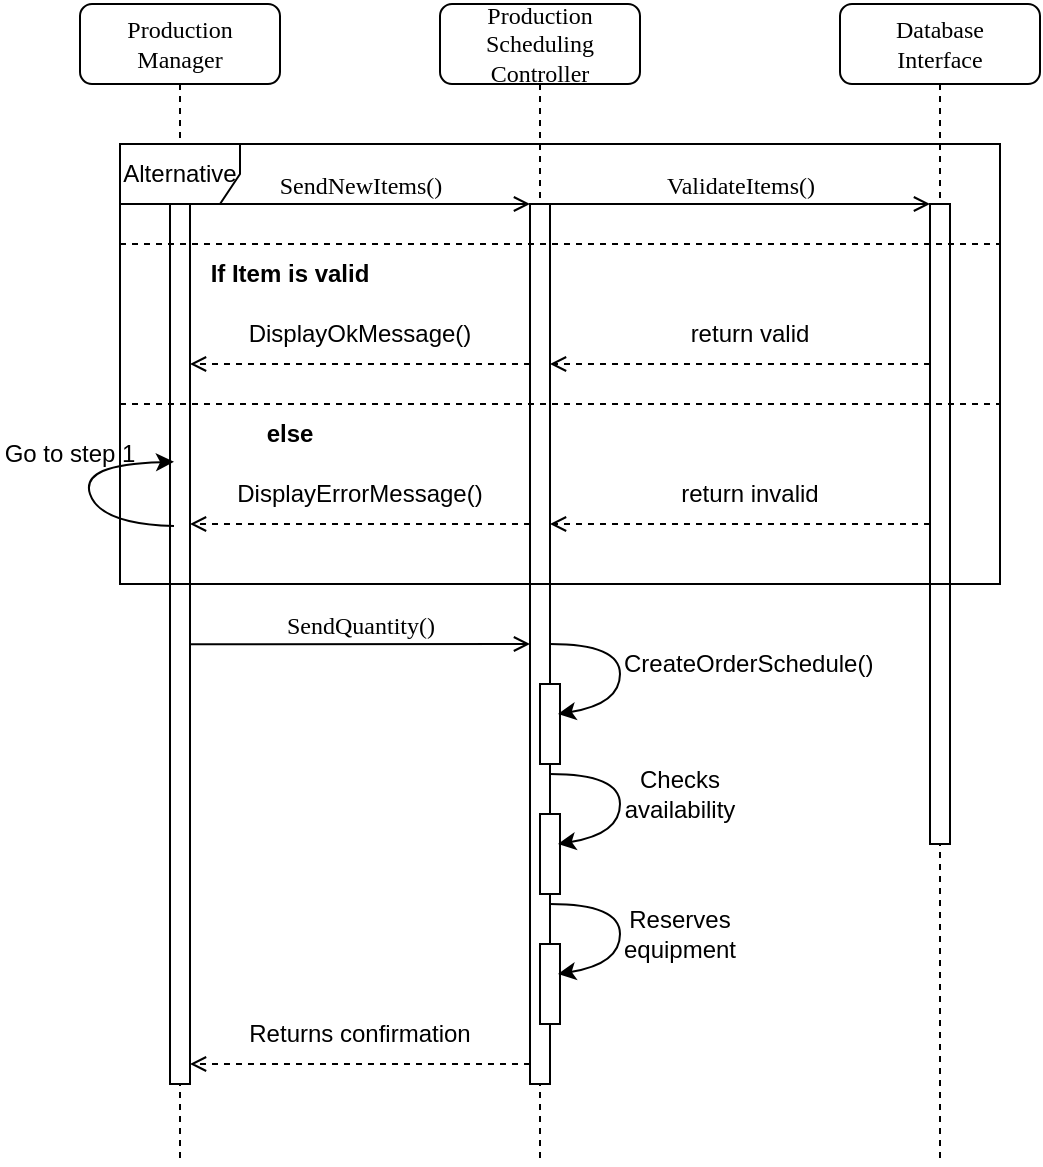 <mxfile version="26.0.11">
  <diagram name="Page-1" id="13e1069c-82ec-6db2-03f1-153e76fe0fe0">
    <mxGraphModel dx="1392" dy="803" grid="1" gridSize="10" guides="1" tooltips="1" connect="1" arrows="1" fold="1" page="1" pageScale="1" pageWidth="1100" pageHeight="850" background="none" math="0" shadow="0">
      <root>
        <mxCell id="0" />
        <mxCell id="1" parent="0" />
        <mxCell id="3hRmexJPZBGSZew1TgqO-1" value="Production Scheduling&lt;div&gt;Controller&lt;/div&gt;" style="shape=umlLifeline;perimeter=lifelinePerimeter;whiteSpace=wrap;html=1;container=1;collapsible=0;recursiveResize=0;outlineConnect=0;rounded=1;shadow=0;comic=0;labelBackgroundColor=none;strokeWidth=1;fontFamily=Verdana;fontSize=12;align=center;" parent="1" vertex="1">
          <mxGeometry x="280" y="80" width="100" height="580" as="geometry" />
        </mxCell>
        <mxCell id="3hRmexJPZBGSZew1TgqO-2" value="" style="html=1;points=[];perimeter=orthogonalPerimeter;rounded=0;shadow=0;comic=0;labelBackgroundColor=none;strokeWidth=1;fontFamily=Verdana;fontSize=12;align=center;" parent="3hRmexJPZBGSZew1TgqO-1" vertex="1">
          <mxGeometry x="45" y="100" width="10" height="440" as="geometry" />
        </mxCell>
        <mxCell id="3hRmexJPZBGSZew1TgqO-3" value="" style="html=1;points=[];perimeter=orthogonalPerimeter;rounded=0;shadow=0;comic=0;labelBackgroundColor=none;strokeWidth=1;fontFamily=Verdana;fontSize=12;align=center;" parent="3hRmexJPZBGSZew1TgqO-1" vertex="1">
          <mxGeometry x="50" y="340" width="10" height="40" as="geometry" />
        </mxCell>
        <mxCell id="3hRmexJPZBGSZew1TgqO-4" value="&lt;div&gt;Database&lt;/div&gt;&lt;div&gt;Interface&lt;/div&gt;" style="shape=umlLifeline;perimeter=lifelinePerimeter;whiteSpace=wrap;html=1;container=1;collapsible=0;recursiveResize=0;outlineConnect=0;rounded=1;shadow=0;comic=0;labelBackgroundColor=none;strokeWidth=1;fontFamily=Verdana;fontSize=12;align=center;" parent="1" vertex="1">
          <mxGeometry x="480" y="80" width="100" height="580" as="geometry" />
        </mxCell>
        <mxCell id="3hRmexJPZBGSZew1TgqO-5" value="" style="html=1;points=[];perimeter=orthogonalPerimeter;rounded=0;shadow=0;comic=0;labelBackgroundColor=none;strokeWidth=1;fontFamily=Verdana;fontSize=12;align=center;" parent="3hRmexJPZBGSZew1TgqO-4" vertex="1">
          <mxGeometry x="45" y="100" width="10" height="320" as="geometry" />
        </mxCell>
        <mxCell id="3hRmexJPZBGSZew1TgqO-6" value="Production Manager" style="shape=umlLifeline;perimeter=lifelinePerimeter;whiteSpace=wrap;html=1;container=1;collapsible=0;recursiveResize=0;outlineConnect=0;rounded=1;shadow=0;comic=0;labelBackgroundColor=none;strokeWidth=1;fontFamily=Verdana;fontSize=12;align=center;" parent="1" vertex="1">
          <mxGeometry x="100" y="80" width="100" height="580" as="geometry" />
        </mxCell>
        <mxCell id="3hRmexJPZBGSZew1TgqO-7" value="" style="html=1;points=[];perimeter=orthogonalPerimeter;rounded=0;shadow=0;comic=0;labelBackgroundColor=none;strokeWidth=1;fontFamily=Verdana;fontSize=12;align=center;" parent="3hRmexJPZBGSZew1TgqO-6" vertex="1">
          <mxGeometry x="45" y="100" width="10" height="440" as="geometry" />
        </mxCell>
        <mxCell id="3hRmexJPZBGSZew1TgqO-8" value="" style="curved=1;endArrow=classic;html=1;rounded=0;exitX=0.2;exitY=0.366;exitDx=0;exitDy=0;exitPerimeter=0;entryX=0.2;entryY=0.293;entryDx=0;entryDy=0;entryPerimeter=0;" parent="3hRmexJPZBGSZew1TgqO-6" source="3hRmexJPZBGSZew1TgqO-7" target="3hRmexJPZBGSZew1TgqO-7" edge="1">
          <mxGeometry width="50" height="50" relative="1" as="geometry">
            <mxPoint x="-20" y="310.02" as="sourcePoint" />
            <mxPoint x="30" y="260.02" as="targetPoint" />
            <Array as="points">
              <mxPoint x="10" y="260" />
              <mxPoint y="230" />
            </Array>
          </mxGeometry>
        </mxCell>
        <mxCell id="3hRmexJPZBGSZew1TgqO-9" value="Go to step 1" style="text;html=1;align=center;verticalAlign=middle;whiteSpace=wrap;rounded=0;" parent="3hRmexJPZBGSZew1TgqO-6" vertex="1">
          <mxGeometry x="-40" y="210" width="70" height="30" as="geometry" />
        </mxCell>
        <mxCell id="3hRmexJPZBGSZew1TgqO-10" value="SendNewItems()" style="html=1;verticalAlign=bottom;endArrow=open;entryX=0;entryY=0;labelBackgroundColor=none;fontFamily=Verdana;fontSize=12;elbow=vertical;endFill=0;" parent="1" source="3hRmexJPZBGSZew1TgqO-7" target="3hRmexJPZBGSZew1TgqO-2" edge="1">
          <mxGeometry relative="1" as="geometry">
            <mxPoint x="220" y="190" as="sourcePoint" />
          </mxGeometry>
        </mxCell>
        <mxCell id="3hRmexJPZBGSZew1TgqO-11" value="ValidateItems()" style="html=1;verticalAlign=bottom;endArrow=open;entryX=0;entryY=0;labelBackgroundColor=none;fontFamily=Verdana;fontSize=12;elbow=vertical;endFill=0;" parent="1" source="3hRmexJPZBGSZew1TgqO-2" target="3hRmexJPZBGSZew1TgqO-5" edge="1">
          <mxGeometry relative="1" as="geometry">
            <mxPoint x="370" y="200" as="sourcePoint" />
          </mxGeometry>
        </mxCell>
        <mxCell id="3hRmexJPZBGSZew1TgqO-12" value="SendQuantity()" style="html=1;verticalAlign=bottom;endArrow=open;entryX=0.1;entryY=0.43;labelBackgroundColor=none;fontFamily=Verdana;fontSize=12;elbow=vertical;entryDx=0;entryDy=0;entryPerimeter=0;sourcePerimeterSpacing=0;endFill=0;" parent="1" edge="1">
          <mxGeometry relative="1" as="geometry">
            <mxPoint x="155" y="400.1" as="sourcePoint" />
            <mxPoint x="325" y="400.0" as="targetPoint" />
          </mxGeometry>
        </mxCell>
        <mxCell id="3hRmexJPZBGSZew1TgqO-13" value="Alternative" style="shape=umlFrame;whiteSpace=wrap;html=1;pointerEvents=0;" parent="1" vertex="1">
          <mxGeometry x="120" y="150" width="440" height="220" as="geometry" />
        </mxCell>
        <mxCell id="3hRmexJPZBGSZew1TgqO-14" value="" style="endArrow=none;html=1;rounded=0;entryX=1.007;entryY=0.5;entryDx=0;entryDy=0;entryPerimeter=0;dashed=1;" parent="1" edge="1">
          <mxGeometry width="50" height="50" relative="1" as="geometry">
            <mxPoint x="120" y="200" as="sourcePoint" />
            <mxPoint x="560" y="200" as="targetPoint" />
          </mxGeometry>
        </mxCell>
        <mxCell id="3hRmexJPZBGSZew1TgqO-15" value="" style="endArrow=none;html=1;rounded=0;exitX=-0.002;exitY=0.5;exitDx=0;exitDy=0;exitPerimeter=0;entryX=1.007;entryY=0.5;entryDx=0;entryDy=0;entryPerimeter=0;dashed=1;" parent="1" edge="1">
          <mxGeometry width="50" height="50" relative="1" as="geometry">
            <mxPoint x="120" y="280" as="sourcePoint" />
            <mxPoint x="560" y="280" as="targetPoint" />
          </mxGeometry>
        </mxCell>
        <mxCell id="3hRmexJPZBGSZew1TgqO-16" value="If Item is valid" style="text;html=1;align=center;verticalAlign=middle;whiteSpace=wrap;rounded=0;fontStyle=1" parent="1" vertex="1">
          <mxGeometry x="160" y="200" width="90" height="30" as="geometry" />
        </mxCell>
        <mxCell id="3hRmexJPZBGSZew1TgqO-17" value="else" style="text;html=1;align=center;verticalAlign=middle;whiteSpace=wrap;rounded=0;fontStyle=1" parent="1" vertex="1">
          <mxGeometry x="160" y="280" width="90" height="30" as="geometry" />
        </mxCell>
        <mxCell id="3hRmexJPZBGSZew1TgqO-18" value="" style="group" parent="1" vertex="1" connectable="0">
          <mxGeometry x="335" y="230" width="190" height="30.02" as="geometry" />
        </mxCell>
        <mxCell id="3hRmexJPZBGSZew1TgqO-19" value="" style="endArrow=open;html=1;rounded=0;entryX=1;entryY=0.226;entryDx=0;entryDy=0;entryPerimeter=0;dashed=1;endFill=0;" parent="3hRmexJPZBGSZew1TgqO-18" edge="1">
          <mxGeometry width="50" height="50" relative="1" as="geometry">
            <mxPoint x="190" y="30.02" as="sourcePoint" />
            <mxPoint y="30.0" as="targetPoint" />
          </mxGeometry>
        </mxCell>
        <mxCell id="3hRmexJPZBGSZew1TgqO-20" value="return valid" style="text;html=1;align=center;verticalAlign=middle;whiteSpace=wrap;rounded=0;" parent="3hRmexJPZBGSZew1TgqO-18" vertex="1">
          <mxGeometry x="25" width="150" height="30" as="geometry" />
        </mxCell>
        <mxCell id="3hRmexJPZBGSZew1TgqO-21" value="" style="group" parent="1" vertex="1" connectable="0">
          <mxGeometry x="335" y="310" width="190" height="30.02" as="geometry" />
        </mxCell>
        <mxCell id="3hRmexJPZBGSZew1TgqO-22" value="" style="endArrow=open;html=1;rounded=0;entryX=1;entryY=0.226;entryDx=0;entryDy=0;entryPerimeter=0;dashed=1;endFill=0;" parent="3hRmexJPZBGSZew1TgqO-21" edge="1">
          <mxGeometry width="50" height="50" relative="1" as="geometry">
            <mxPoint x="190" y="30.02" as="sourcePoint" />
            <mxPoint y="30.0" as="targetPoint" />
          </mxGeometry>
        </mxCell>
        <mxCell id="3hRmexJPZBGSZew1TgqO-23" value="return invalid" style="text;html=1;align=center;verticalAlign=middle;whiteSpace=wrap;rounded=0;" parent="3hRmexJPZBGSZew1TgqO-21" vertex="1">
          <mxGeometry x="25" width="150" height="30" as="geometry" />
        </mxCell>
        <mxCell id="3hRmexJPZBGSZew1TgqO-24" value="" style="group" parent="1" vertex="1" connectable="0">
          <mxGeometry x="155" y="230" width="170" height="30.02" as="geometry" />
        </mxCell>
        <mxCell id="3hRmexJPZBGSZew1TgqO-25" value="" style="endArrow=open;html=1;rounded=0;entryX=1;entryY=0.226;entryDx=0;entryDy=0;entryPerimeter=0;dashed=1;endFill=0;" parent="3hRmexJPZBGSZew1TgqO-24" edge="1">
          <mxGeometry width="50" height="50" relative="1" as="geometry">
            <mxPoint x="170" y="30.02" as="sourcePoint" />
            <mxPoint y="30" as="targetPoint" />
          </mxGeometry>
        </mxCell>
        <mxCell id="3hRmexJPZBGSZew1TgqO-26" value="DisplayOkMessage()" style="text;html=1;align=center;verticalAlign=middle;whiteSpace=wrap;rounded=0;" parent="3hRmexJPZBGSZew1TgqO-24" vertex="1">
          <mxGeometry x="10" width="150" height="30" as="geometry" />
        </mxCell>
        <mxCell id="3hRmexJPZBGSZew1TgqO-27" value="" style="group" parent="1" vertex="1" connectable="0">
          <mxGeometry x="155" y="310" width="170" height="30.02" as="geometry" />
        </mxCell>
        <mxCell id="3hRmexJPZBGSZew1TgqO-28" value="" style="endArrow=open;html=1;rounded=0;entryX=1;entryY=0.226;entryDx=0;entryDy=0;entryPerimeter=0;dashed=1;endFill=0;" parent="3hRmexJPZBGSZew1TgqO-27" edge="1">
          <mxGeometry width="50" height="50" relative="1" as="geometry">
            <mxPoint x="170" y="30.02" as="sourcePoint" />
            <mxPoint y="30" as="targetPoint" />
          </mxGeometry>
        </mxCell>
        <mxCell id="3hRmexJPZBGSZew1TgqO-29" value="DisplayErrorMessage()" style="text;html=1;align=center;verticalAlign=middle;whiteSpace=wrap;rounded=0;" parent="3hRmexJPZBGSZew1TgqO-27" vertex="1">
          <mxGeometry x="10" width="150" height="30" as="geometry" />
        </mxCell>
        <mxCell id="3hRmexJPZBGSZew1TgqO-30" value="" style="curved=1;endArrow=classic;html=1;rounded=0;entryX=0.9;entryY=0.375;entryDx=0;entryDy=0;entryPerimeter=0;" parent="1" target="3hRmexJPZBGSZew1TgqO-3" edge="1">
          <mxGeometry width="50" height="50" relative="1" as="geometry">
            <mxPoint x="335" y="400" as="sourcePoint" />
            <mxPoint x="400" y="450" as="targetPoint" />
            <Array as="points">
              <mxPoint x="370" y="400" />
              <mxPoint x="370" y="430" />
            </Array>
          </mxGeometry>
        </mxCell>
        <mxCell id="3hRmexJPZBGSZew1TgqO-31" value="CreateOrderSchedule()" style="text;html=1;align=left;verticalAlign=middle;whiteSpace=wrap;rounded=0;" parent="1" vertex="1">
          <mxGeometry x="370" y="395" width="60" height="30" as="geometry" />
        </mxCell>
        <mxCell id="3hRmexJPZBGSZew1TgqO-32" value="" style="html=1;points=[];perimeter=orthogonalPerimeter;rounded=0;shadow=0;comic=0;labelBackgroundColor=none;strokeWidth=1;fontFamily=Verdana;fontSize=12;align=center;" parent="1" vertex="1">
          <mxGeometry x="330" y="485" width="10" height="40" as="geometry" />
        </mxCell>
        <mxCell id="3hRmexJPZBGSZew1TgqO-33" value="" style="curved=1;endArrow=classic;html=1;rounded=0;entryX=0.9;entryY=0.375;entryDx=0;entryDy=0;entryPerimeter=0;" parent="1" target="3hRmexJPZBGSZew1TgqO-32" edge="1">
          <mxGeometry width="50" height="50" relative="1" as="geometry">
            <mxPoint x="335" y="465" as="sourcePoint" />
            <mxPoint x="400" y="515" as="targetPoint" />
            <Array as="points">
              <mxPoint x="370" y="465" />
              <mxPoint x="370" y="495" />
            </Array>
          </mxGeometry>
        </mxCell>
        <mxCell id="3hRmexJPZBGSZew1TgqO-34" value="Checks availability" style="text;html=1;align=center;verticalAlign=middle;whiteSpace=wrap;rounded=0;" parent="1" vertex="1">
          <mxGeometry x="370" y="460" width="60" height="30" as="geometry" />
        </mxCell>
        <mxCell id="3hRmexJPZBGSZew1TgqO-35" value="" style="html=1;points=[];perimeter=orthogonalPerimeter;rounded=0;shadow=0;comic=0;labelBackgroundColor=none;strokeWidth=1;fontFamily=Verdana;fontSize=12;align=center;" parent="1" vertex="1">
          <mxGeometry x="330" y="550" width="10" height="40" as="geometry" />
        </mxCell>
        <mxCell id="3hRmexJPZBGSZew1TgqO-36" value="" style="curved=1;endArrow=classic;html=1;rounded=0;entryX=0.9;entryY=0.375;entryDx=0;entryDy=0;entryPerimeter=0;" parent="1" target="3hRmexJPZBGSZew1TgqO-35" edge="1">
          <mxGeometry width="50" height="50" relative="1" as="geometry">
            <mxPoint x="335" y="530" as="sourcePoint" />
            <mxPoint x="400" y="580" as="targetPoint" />
            <Array as="points">
              <mxPoint x="370" y="530" />
              <mxPoint x="370" y="560" />
            </Array>
          </mxGeometry>
        </mxCell>
        <mxCell id="3hRmexJPZBGSZew1TgqO-37" value="Reserves&lt;div&gt;equipment&lt;/div&gt;" style="text;html=1;align=center;verticalAlign=middle;whiteSpace=wrap;rounded=0;" parent="1" vertex="1">
          <mxGeometry x="370" y="530" width="60" height="30" as="geometry" />
        </mxCell>
        <mxCell id="3hRmexJPZBGSZew1TgqO-38" value="" style="group" parent="1" vertex="1" connectable="0">
          <mxGeometry x="155" y="580" width="170" height="30.02" as="geometry" />
        </mxCell>
        <mxCell id="3hRmexJPZBGSZew1TgqO-39" value="" style="endArrow=open;html=1;rounded=0;entryX=1;entryY=0.226;entryDx=0;entryDy=0;entryPerimeter=0;dashed=1;endFill=0;" parent="3hRmexJPZBGSZew1TgqO-38" edge="1">
          <mxGeometry width="50" height="50" relative="1" as="geometry">
            <mxPoint x="170" y="30.02" as="sourcePoint" />
            <mxPoint y="30" as="targetPoint" />
          </mxGeometry>
        </mxCell>
        <mxCell id="3hRmexJPZBGSZew1TgqO-40" value="Returns confirmation" style="text;html=1;align=center;verticalAlign=middle;whiteSpace=wrap;rounded=0;" parent="3hRmexJPZBGSZew1TgqO-38" vertex="1">
          <mxGeometry x="10" width="150" height="30" as="geometry" />
        </mxCell>
      </root>
    </mxGraphModel>
  </diagram>
</mxfile>
